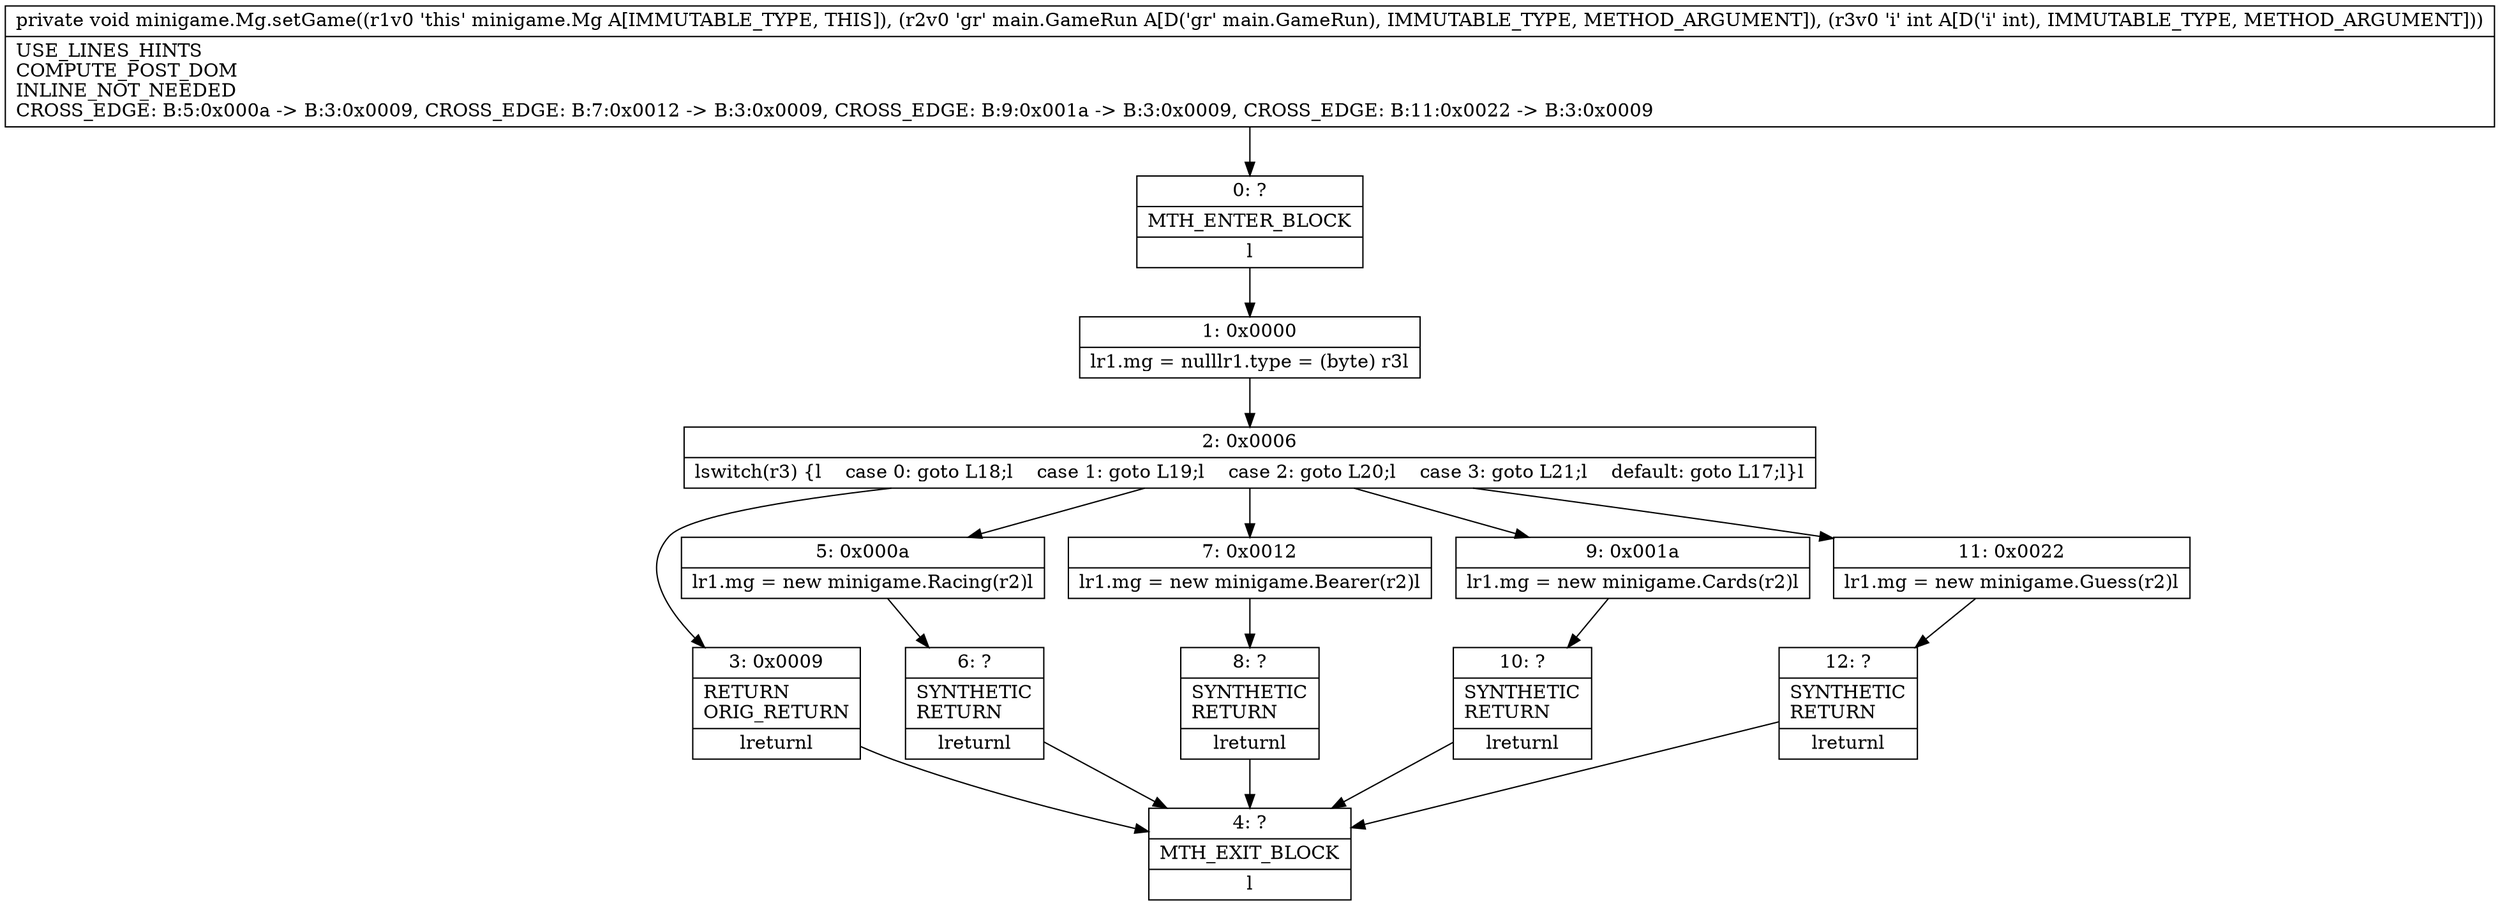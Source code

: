 digraph "CFG forminigame.Mg.setGame(Lmain\/GameRun;I)V" {
Node_0 [shape=record,label="{0\:\ ?|MTH_ENTER_BLOCK\l|l}"];
Node_1 [shape=record,label="{1\:\ 0x0000|lr1.mg = nulllr1.type = (byte) r3l}"];
Node_2 [shape=record,label="{2\:\ 0x0006|lswitch(r3) \{l    case 0: goto L18;l    case 1: goto L19;l    case 2: goto L20;l    case 3: goto L21;l    default: goto L17;l\}l}"];
Node_3 [shape=record,label="{3\:\ 0x0009|RETURN\lORIG_RETURN\l|lreturnl}"];
Node_4 [shape=record,label="{4\:\ ?|MTH_EXIT_BLOCK\l|l}"];
Node_5 [shape=record,label="{5\:\ 0x000a|lr1.mg = new minigame.Racing(r2)l}"];
Node_6 [shape=record,label="{6\:\ ?|SYNTHETIC\lRETURN\l|lreturnl}"];
Node_7 [shape=record,label="{7\:\ 0x0012|lr1.mg = new minigame.Bearer(r2)l}"];
Node_8 [shape=record,label="{8\:\ ?|SYNTHETIC\lRETURN\l|lreturnl}"];
Node_9 [shape=record,label="{9\:\ 0x001a|lr1.mg = new minigame.Cards(r2)l}"];
Node_10 [shape=record,label="{10\:\ ?|SYNTHETIC\lRETURN\l|lreturnl}"];
Node_11 [shape=record,label="{11\:\ 0x0022|lr1.mg = new minigame.Guess(r2)l}"];
Node_12 [shape=record,label="{12\:\ ?|SYNTHETIC\lRETURN\l|lreturnl}"];
MethodNode[shape=record,label="{private void minigame.Mg.setGame((r1v0 'this' minigame.Mg A[IMMUTABLE_TYPE, THIS]), (r2v0 'gr' main.GameRun A[D('gr' main.GameRun), IMMUTABLE_TYPE, METHOD_ARGUMENT]), (r3v0 'i' int A[D('i' int), IMMUTABLE_TYPE, METHOD_ARGUMENT]))  | USE_LINES_HINTS\lCOMPUTE_POST_DOM\lINLINE_NOT_NEEDED\lCROSS_EDGE: B:5:0x000a \-\> B:3:0x0009, CROSS_EDGE: B:7:0x0012 \-\> B:3:0x0009, CROSS_EDGE: B:9:0x001a \-\> B:3:0x0009, CROSS_EDGE: B:11:0x0022 \-\> B:3:0x0009\l}"];
MethodNode -> Node_0;
Node_0 -> Node_1;
Node_1 -> Node_2;
Node_2 -> Node_3;
Node_2 -> Node_5;
Node_2 -> Node_7;
Node_2 -> Node_9;
Node_2 -> Node_11;
Node_3 -> Node_4;
Node_5 -> Node_6;
Node_6 -> Node_4;
Node_7 -> Node_8;
Node_8 -> Node_4;
Node_9 -> Node_10;
Node_10 -> Node_4;
Node_11 -> Node_12;
Node_12 -> Node_4;
}

